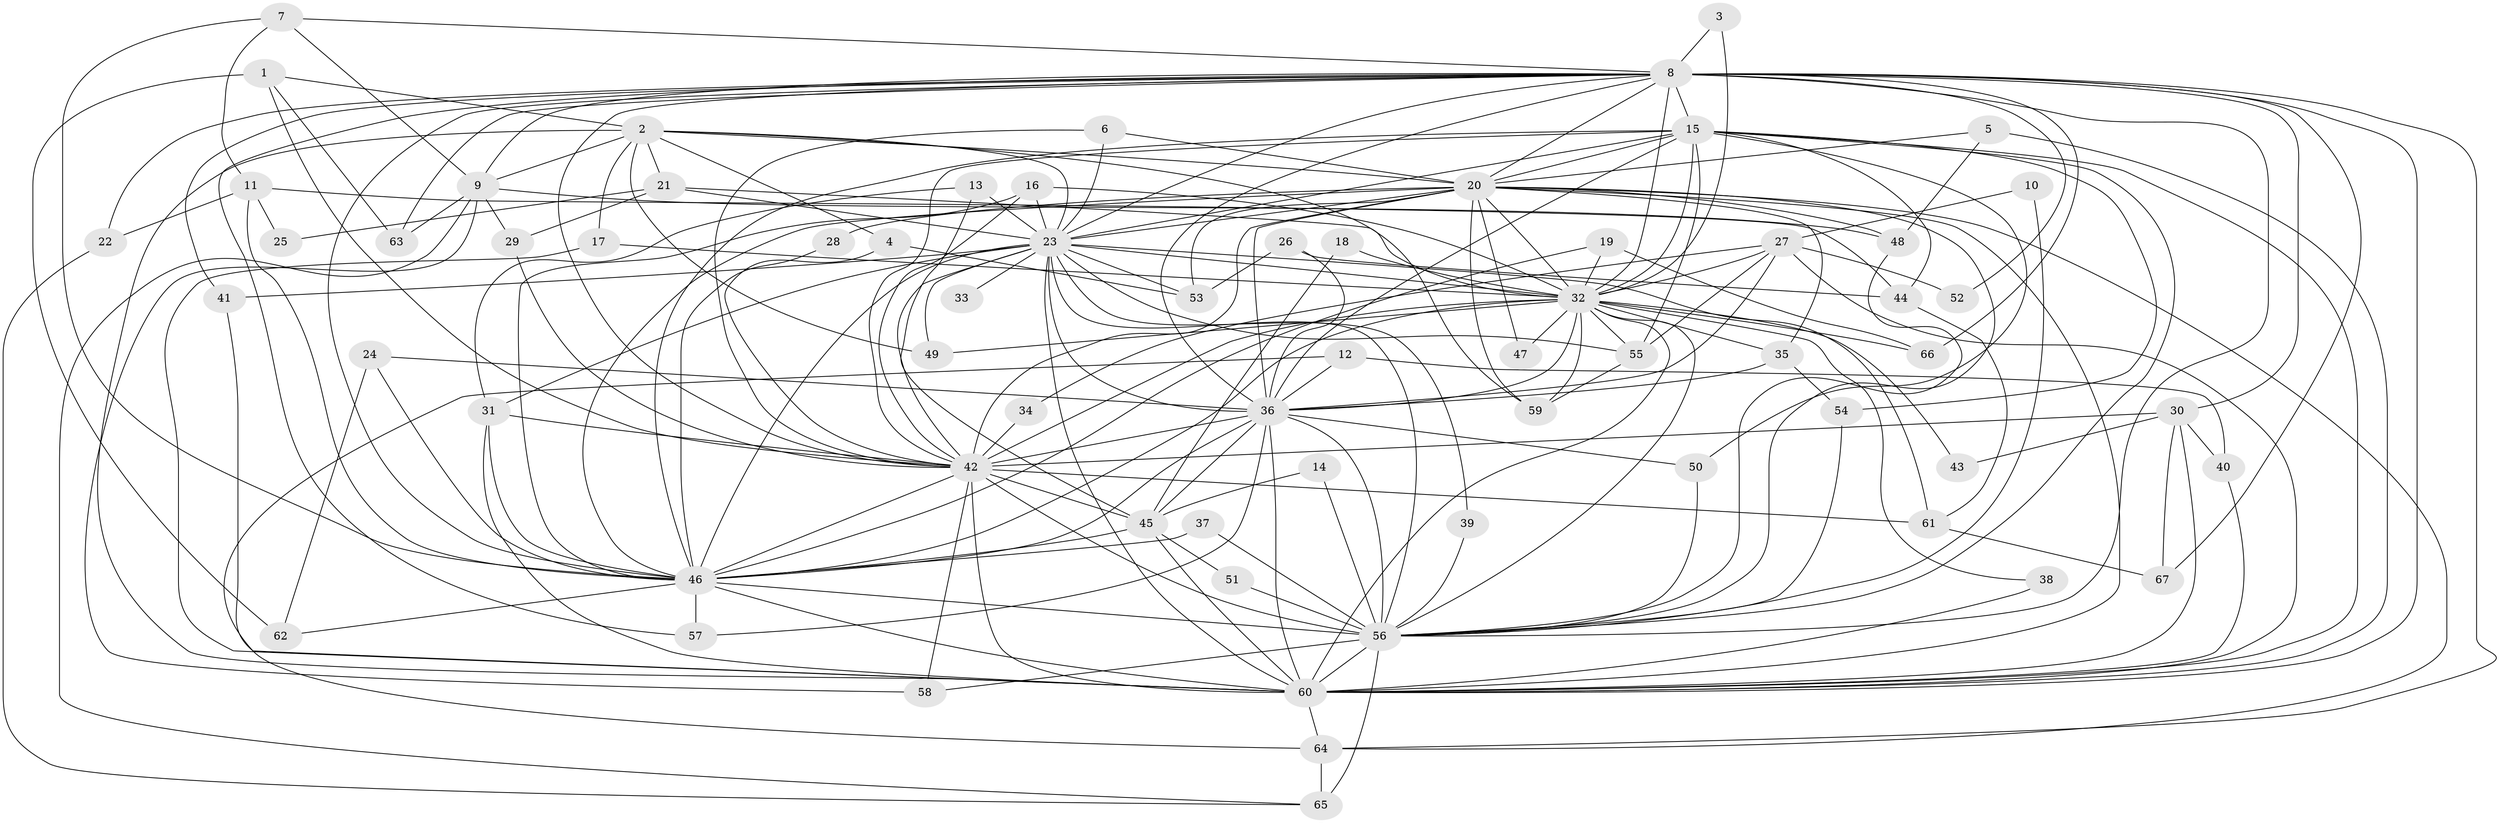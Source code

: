 // original degree distribution, {23: 0.007462686567164179, 28: 0.014925373134328358, 22: 0.014925373134328358, 24: 0.014925373134328358, 25: 0.007462686567164179, 15: 0.007462686567164179, 29: 0.007462686567164179, 6: 0.022388059701492536, 10: 0.007462686567164179, 4: 0.05970149253731343, 3: 0.23880597014925373, 8: 0.022388059701492536, 2: 0.5447761194029851, 5: 0.029850746268656716}
// Generated by graph-tools (version 1.1) at 2025/01/03/09/25 03:01:18]
// undirected, 67 vertices, 197 edges
graph export_dot {
graph [start="1"]
  node [color=gray90,style=filled];
  1;
  2;
  3;
  4;
  5;
  6;
  7;
  8;
  9;
  10;
  11;
  12;
  13;
  14;
  15;
  16;
  17;
  18;
  19;
  20;
  21;
  22;
  23;
  24;
  25;
  26;
  27;
  28;
  29;
  30;
  31;
  32;
  33;
  34;
  35;
  36;
  37;
  38;
  39;
  40;
  41;
  42;
  43;
  44;
  45;
  46;
  47;
  48;
  49;
  50;
  51;
  52;
  53;
  54;
  55;
  56;
  57;
  58;
  59;
  60;
  61;
  62;
  63;
  64;
  65;
  66;
  67;
  1 -- 2 [weight=1.0];
  1 -- 42 [weight=1.0];
  1 -- 62 [weight=1.0];
  1 -- 63 [weight=1.0];
  2 -- 4 [weight=1.0];
  2 -- 9 [weight=1.0];
  2 -- 17 [weight=1.0];
  2 -- 20 [weight=1.0];
  2 -- 21 [weight=1.0];
  2 -- 23 [weight=1.0];
  2 -- 49 [weight=1.0];
  2 -- 59 [weight=1.0];
  2 -- 60 [weight=1.0];
  3 -- 8 [weight=1.0];
  3 -- 32 [weight=1.0];
  4 -- 42 [weight=1.0];
  4 -- 53 [weight=1.0];
  5 -- 20 [weight=1.0];
  5 -- 48 [weight=1.0];
  5 -- 60 [weight=1.0];
  6 -- 20 [weight=1.0];
  6 -- 23 [weight=1.0];
  6 -- 42 [weight=1.0];
  7 -- 8 [weight=1.0];
  7 -- 9 [weight=1.0];
  7 -- 11 [weight=1.0];
  7 -- 46 [weight=1.0];
  8 -- 9 [weight=1.0];
  8 -- 15 [weight=1.0];
  8 -- 20 [weight=1.0];
  8 -- 22 [weight=1.0];
  8 -- 23 [weight=1.0];
  8 -- 30 [weight=1.0];
  8 -- 32 [weight=1.0];
  8 -- 36 [weight=1.0];
  8 -- 41 [weight=1.0];
  8 -- 42 [weight=1.0];
  8 -- 46 [weight=1.0];
  8 -- 52 [weight=1.0];
  8 -- 56 [weight=2.0];
  8 -- 57 [weight=1.0];
  8 -- 60 [weight=3.0];
  8 -- 63 [weight=1.0];
  8 -- 64 [weight=1.0];
  8 -- 66 [weight=1.0];
  8 -- 67 [weight=1.0];
  9 -- 29 [weight=1.0];
  9 -- 48 [weight=1.0];
  9 -- 58 [weight=1.0];
  9 -- 63 [weight=1.0];
  9 -- 65 [weight=1.0];
  10 -- 27 [weight=1.0];
  10 -- 56 [weight=1.0];
  11 -- 22 [weight=1.0];
  11 -- 25 [weight=1.0];
  11 -- 44 [weight=1.0];
  11 -- 46 [weight=1.0];
  12 -- 36 [weight=1.0];
  12 -- 40 [weight=1.0];
  12 -- 64 [weight=1.0];
  13 -- 23 [weight=1.0];
  13 -- 31 [weight=1.0];
  13 -- 45 [weight=1.0];
  14 -- 45 [weight=1.0];
  14 -- 56 [weight=1.0];
  15 -- 20 [weight=2.0];
  15 -- 23 [weight=1.0];
  15 -- 32 [weight=1.0];
  15 -- 36 [weight=1.0];
  15 -- 42 [weight=2.0];
  15 -- 44 [weight=1.0];
  15 -- 46 [weight=1.0];
  15 -- 50 [weight=1.0];
  15 -- 54 [weight=1.0];
  15 -- 55 [weight=1.0];
  15 -- 56 [weight=1.0];
  15 -- 60 [weight=1.0];
  16 -- 23 [weight=1.0];
  16 -- 32 [weight=2.0];
  16 -- 42 [weight=1.0];
  16 -- 46 [weight=1.0];
  17 -- 32 [weight=1.0];
  17 -- 60 [weight=1.0];
  18 -- 32 [weight=1.0];
  18 -- 45 [weight=1.0];
  19 -- 32 [weight=1.0];
  19 -- 46 [weight=1.0];
  19 -- 66 [weight=1.0];
  20 -- 23 [weight=1.0];
  20 -- 28 [weight=2.0];
  20 -- 32 [weight=1.0];
  20 -- 35 [weight=1.0];
  20 -- 36 [weight=2.0];
  20 -- 42 [weight=1.0];
  20 -- 46 [weight=1.0];
  20 -- 47 [weight=1.0];
  20 -- 48 [weight=1.0];
  20 -- 53 [weight=1.0];
  20 -- 56 [weight=1.0];
  20 -- 59 [weight=1.0];
  20 -- 60 [weight=1.0];
  20 -- 64 [weight=2.0];
  21 -- 23 [weight=1.0];
  21 -- 25 [weight=1.0];
  21 -- 29 [weight=1.0];
  21 -- 32 [weight=1.0];
  22 -- 65 [weight=1.0];
  23 -- 31 [weight=1.0];
  23 -- 32 [weight=2.0];
  23 -- 33 [weight=1.0];
  23 -- 36 [weight=1.0];
  23 -- 39 [weight=1.0];
  23 -- 41 [weight=1.0];
  23 -- 42 [weight=1.0];
  23 -- 46 [weight=2.0];
  23 -- 49 [weight=1.0];
  23 -- 53 [weight=1.0];
  23 -- 55 [weight=1.0];
  23 -- 56 [weight=1.0];
  23 -- 60 [weight=1.0];
  23 -- 61 [weight=1.0];
  24 -- 36 [weight=1.0];
  24 -- 46 [weight=1.0];
  24 -- 62 [weight=1.0];
  26 -- 36 [weight=1.0];
  26 -- 44 [weight=1.0];
  26 -- 53 [weight=1.0];
  27 -- 32 [weight=1.0];
  27 -- 34 [weight=1.0];
  27 -- 36 [weight=2.0];
  27 -- 52 [weight=1.0];
  27 -- 55 [weight=1.0];
  27 -- 60 [weight=1.0];
  28 -- 46 [weight=1.0];
  29 -- 42 [weight=1.0];
  30 -- 40 [weight=1.0];
  30 -- 42 [weight=1.0];
  30 -- 43 [weight=1.0];
  30 -- 60 [weight=1.0];
  30 -- 67 [weight=1.0];
  31 -- 42 [weight=1.0];
  31 -- 46 [weight=1.0];
  31 -- 60 [weight=1.0];
  32 -- 35 [weight=1.0];
  32 -- 36 [weight=2.0];
  32 -- 38 [weight=1.0];
  32 -- 42 [weight=1.0];
  32 -- 43 [weight=1.0];
  32 -- 46 [weight=1.0];
  32 -- 47 [weight=1.0];
  32 -- 49 [weight=1.0];
  32 -- 55 [weight=1.0];
  32 -- 56 [weight=1.0];
  32 -- 59 [weight=1.0];
  32 -- 60 [weight=2.0];
  32 -- 66 [weight=1.0];
  34 -- 42 [weight=1.0];
  35 -- 36 [weight=1.0];
  35 -- 54 [weight=1.0];
  36 -- 42 [weight=4.0];
  36 -- 45 [weight=1.0];
  36 -- 46 [weight=1.0];
  36 -- 50 [weight=1.0];
  36 -- 56 [weight=1.0];
  36 -- 57 [weight=1.0];
  36 -- 60 [weight=2.0];
  37 -- 46 [weight=1.0];
  37 -- 56 [weight=1.0];
  38 -- 60 [weight=1.0];
  39 -- 56 [weight=1.0];
  40 -- 60 [weight=1.0];
  41 -- 60 [weight=1.0];
  42 -- 45 [weight=1.0];
  42 -- 46 [weight=1.0];
  42 -- 56 [weight=3.0];
  42 -- 58 [weight=1.0];
  42 -- 60 [weight=4.0];
  42 -- 61 [weight=1.0];
  44 -- 61 [weight=1.0];
  45 -- 46 [weight=1.0];
  45 -- 51 [weight=1.0];
  45 -- 60 [weight=2.0];
  46 -- 56 [weight=1.0];
  46 -- 57 [weight=1.0];
  46 -- 60 [weight=1.0];
  46 -- 62 [weight=1.0];
  48 -- 56 [weight=1.0];
  50 -- 56 [weight=1.0];
  51 -- 56 [weight=2.0];
  54 -- 56 [weight=1.0];
  55 -- 59 [weight=1.0];
  56 -- 58 [weight=1.0];
  56 -- 60 [weight=1.0];
  56 -- 65 [weight=2.0];
  60 -- 64 [weight=2.0];
  61 -- 67 [weight=1.0];
  64 -- 65 [weight=1.0];
}
